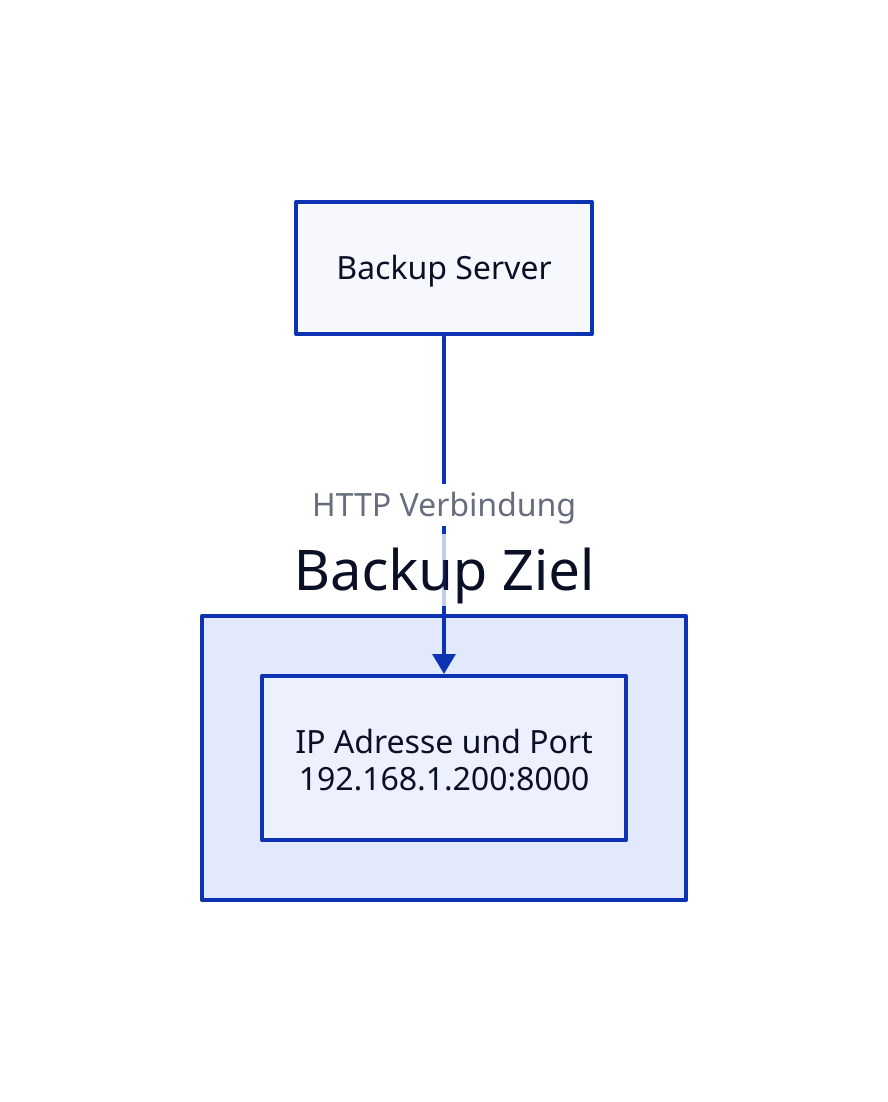 # compile:
# d2 --font-regular=C:\Windows\Fonts\times.ttf --font-bold=C:\Windows\Fonts\timesbd.ttf --font-italic=C:\Windows\Fonts\timesi.ttf -t 1 -w .\architecture-diagram.d2 .\architecture-diagram.png
bs: Backup Server
bc: Backup Ziel
bc {
    ip: IP Adresse und Port \n192.168.1.200:8000
}

bs -> bc.ip: HTTP Verbindung